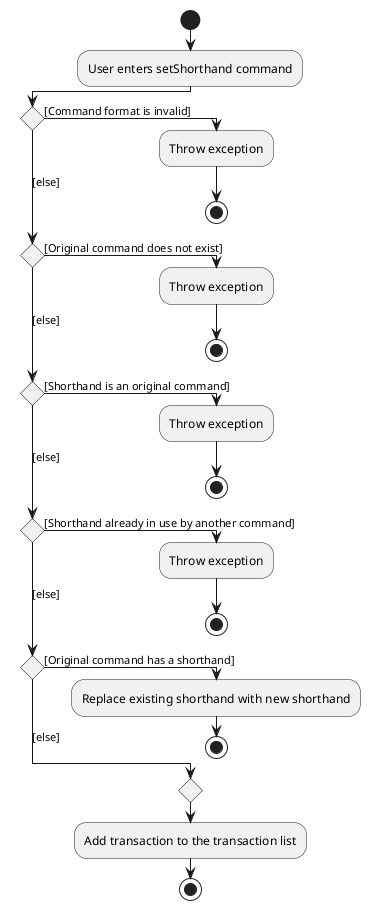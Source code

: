 @startuml
!pragma useVerticalIf on
start
:User enters setShorthand command;
if () then ([Command format is invalid])
  :Throw exception;
  stop
([else]) elseif () then ([Original command does not exist])
  :Throw exception;
  stop
([else]) elseif () then ([Shorthand is an original command])
  :Throw exception;
  stop
([else]) elseif () then ([Shorthand already in use by another command])
  :Throw exception;
  stop
([else]) elseif () then ([Original command has a shorthand])
  :Replace existing shorthand with new shorthand;
  stop
else ([else])
endif
  :Add transaction to the transaction list;


stop
@enduml